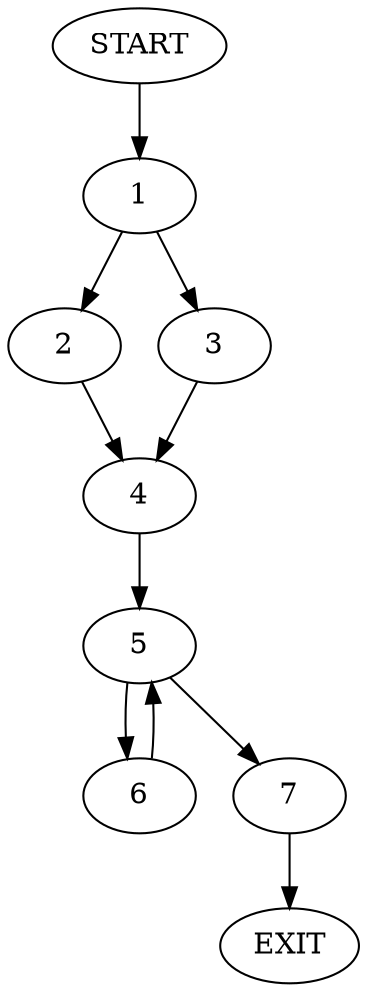 digraph {
0 [label="START"];
1;
2;
3;
4;
5;
6;
7;
8 [label="EXIT"];
0 -> 1;
1 -> 2;
1 -> 3;
3 -> 4;
2 -> 4;
4 -> 5;
5 -> 6;
5 -> 7;
6 -> 5;
7 -> 8;
}